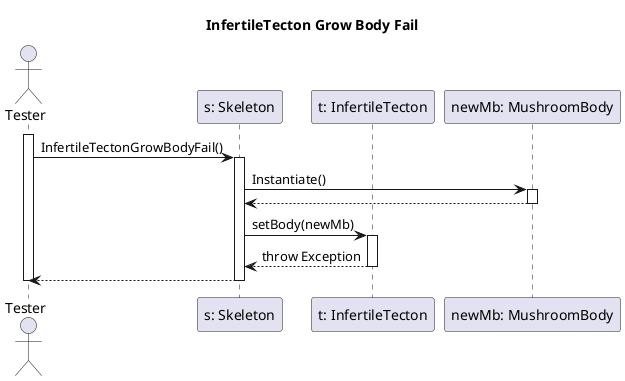 @startuml InfertileTectonGrowBodyTest

title InfertileTecton Grow Body Fail

actor "Tester" as ts
participant "s: Skeleton" as s
participant "t: InfertileTecton" as t
participant "newMb: MushroomBody" as newMb

activate ts

ts -> s: InfertileTectonGrowBodyFail()
activate s

s -> newMb: Instantiate()
activate newMb
s <-- newMb
deactivate newMb

s -> t: setBody(newMb)
activate t

s <-- t: throw Exception
deactivate t

ts <-- s
deactivate s

deactivate ts

@enduml